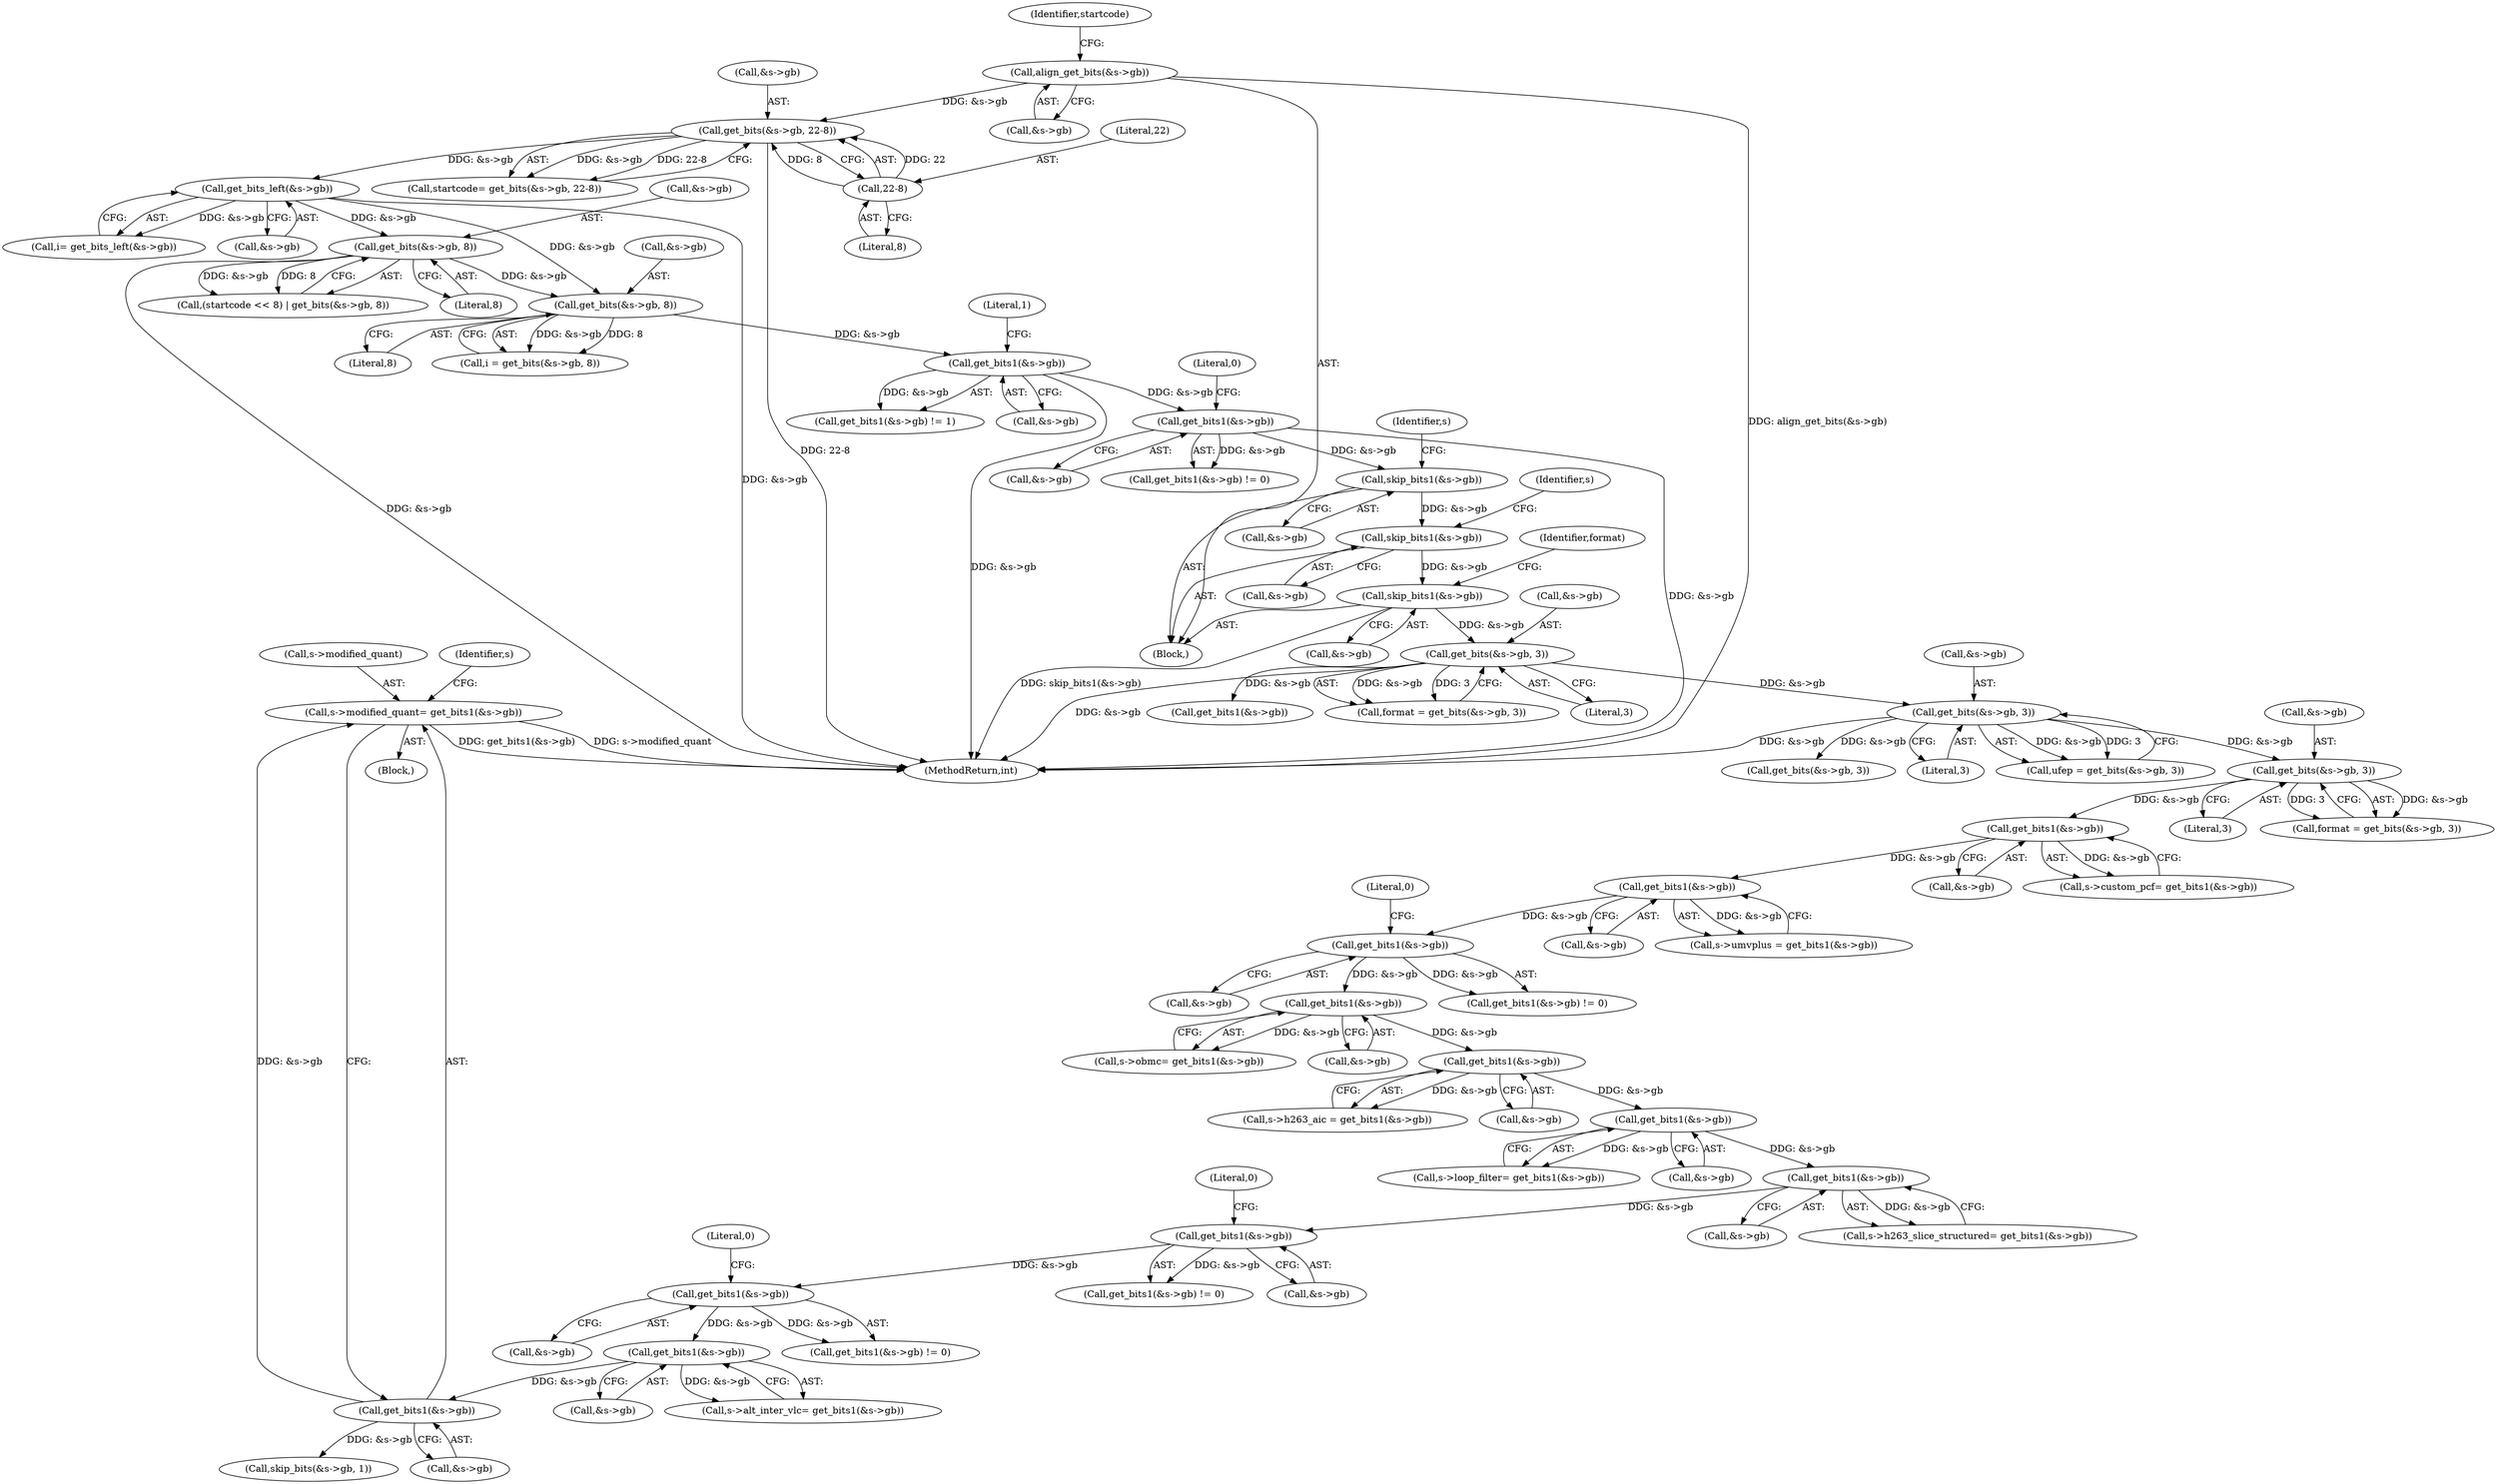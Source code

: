 digraph "0_libav_0a49a62f998747cfa564d98d36a459fe70d3299b@pointer" {
"1000588" [label="(Call,s->modified_quant= get_bits1(&s->gb))"];
"1000592" [label="(Call,get_bits1(&s->gb))"];
"1000583" [label="(Call,get_bits1(&s->gb))"];
"1000566" [label="(Call,get_bits1(&s->gb))"];
"1000551" [label="(Call,get_bits1(&s->gb))"];
"1000544" [label="(Call,get_bits1(&s->gb))"];
"1000520" [label="(Call,get_bits1(&s->gb))"];
"1000511" [label="(Call,get_bits1(&s->gb))"];
"1000502" [label="(Call,get_bits1(&s->gb))"];
"1000485" [label="(Call,get_bits1(&s->gb))"];
"1000478" [label="(Call,get_bits1(&s->gb))"];
"1000469" [label="(Call,get_bits1(&s->gb))"];
"1000453" [label="(Call,get_bits(&s->gb, 3))"];
"1000440" [label="(Call,get_bits(&s->gb, 3))"];
"1000292" [label="(Call,get_bits(&s->gb, 3))"];
"1000285" [label="(Call,skip_bits1(&s->gb))"];
"1000280" [label="(Call,skip_bits1(&s->gb))"];
"1000275" [label="(Call,skip_bits1(&s->gb))"];
"1000259" [label="(Call,get_bits1(&s->gb))"];
"1000241" [label="(Call,get_bits1(&s->gb))"];
"1000207" [label="(Call,get_bits(&s->gb, 8))"];
"1000179" [label="(Call,get_bits(&s->gb, 8))"];
"1000160" [label="(Call,get_bits_left(&s->gb))"];
"1000149" [label="(Call,get_bits(&s->gb, 22-8))"];
"1000142" [label="(Call,align_get_bits(&s->gb))"];
"1000154" [label="(Call,22-8)"];
"1000490" [label="(Literal,0)"];
"1000160" [label="(Call,get_bits_left(&s->gb))"];
"1000588" [label="(Call,s->modified_quant= get_bits1(&s->gb))"];
"1000638" [label="(Call,get_bits(&s->gb, 3))"];
"1000156" [label="(Literal,8)"];
"1000606" [label="(Call,skip_bits(&s->gb, 1))"];
"1000184" [label="(Literal,8)"];
"1000550" [label="(Call,get_bits1(&s->gb) != 0)"];
"1000440" [label="(Call,get_bits(&s->gb, 3))"];
"1000479" [label="(Call,&s->gb)"];
"1000551" [label="(Call,get_bits1(&s->gb))"];
"1000212" [label="(Literal,8)"];
"1000566" [label="(Call,get_bits1(&s->gb))"];
"1000242" [label="(Call,&s->gb)"];
"1000507" [label="(Call,s->h263_aic = get_bits1(&s->gb))"];
"1000260" [label="(Call,&s->gb)"];
"1000297" [label="(Literal,3)"];
"1000454" [label="(Call,&s->gb)"];
"1000338" [label="(Call,get_bits1(&s->gb))"];
"1000486" [label="(Call,&s->gb)"];
"1000545" [label="(Call,&s->gb)"];
"1000584" [label="(Call,&s->gb)"];
"1000154" [label="(Call,22-8)"];
"1000556" [label="(Literal,0)"];
"1000281" [label="(Call,&s->gb)"];
"1000288" [label="(Identifier,s)"];
"1000592" [label="(Call,get_bits1(&s->gb))"];
"1000258" [label="(Call,get_bits1(&s->gb) != 0)"];
"1000478" [label="(Call,get_bits1(&s->gb))"];
"1000147" [label="(Call,startcode= get_bits(&s->gb, 22-8))"];
"1000589" [label="(Call,s->modified_quant)"];
"1000516" [label="(Call,s->loop_filter= get_bits1(&s->gb))"];
"1000450" [label="(Block,)"];
"1000241" [label="(Call,get_bits1(&s->gb))"];
"1000474" [label="(Call,s->umvplus = get_bits1(&s->gb))"];
"1000552" [label="(Call,&s->gb)"];
"1000175" [label="(Call,(startcode << 8) | get_bits(&s->gb, 8))"];
"1000292" [label="(Call,get_bits(&s->gb, 3))"];
"1000275" [label="(Call,skip_bits1(&s->gb))"];
"1000544" [label="(Call,get_bits1(&s->gb))"];
"1000161" [label="(Call,&s->gb)"];
"1000485" [label="(Call,get_bits1(&s->gb))"];
"1000143" [label="(Call,&s->gb)"];
"1000521" [label="(Call,&s->gb)"];
"1000286" [label="(Call,&s->gb)"];
"1000520" [label="(Call,get_bits1(&s->gb))"];
"1000498" [label="(Call,s->obmc= get_bits1(&s->gb))"];
"1000511" [label="(Call,get_bits1(&s->gb))"];
"1000470" [label="(Call,&s->gb)"];
"1000259" [label="(Call,get_bits1(&s->gb))"];
"1000240" [label="(Call,get_bits1(&s->gb) != 1)"];
"1000280" [label="(Call,skip_bits1(&s->gb))"];
"1000290" [label="(Call,format = get_bits(&s->gb, 3))"];
"1000502" [label="(Call,get_bits1(&s->gb))"];
"1000150" [label="(Call,&s->gb)"];
"1000458" [label="(Literal,3)"];
"1000283" [label="(Identifier,s)"];
"1000451" [label="(Call,format = get_bits(&s->gb, 3))"];
"1000438" [label="(Call,ufep = get_bits(&s->gb, 3))"];
"1000512" [label="(Call,&s->gb)"];
"1000579" [label="(Call,s->alt_inter_vlc= get_bits1(&s->gb))"];
"1000453" [label="(Call,get_bits(&s->gb, 3))"];
"1000583" [label="(Call,get_bits1(&s->gb))"];
"1000148" [label="(Identifier,startcode)"];
"1000469" [label="(Call,get_bits1(&s->gb))"];
"1000540" [label="(Call,s->h263_slice_structured= get_bits1(&s->gb))"];
"1000179" [label="(Call,get_bits(&s->gb, 8))"];
"1000593" [label="(Call,&s->gb)"];
"1000445" [label="(Literal,3)"];
"1000246" [label="(Literal,1)"];
"1000142" [label="(Call,align_get_bits(&s->gb))"];
"1000205" [label="(Call,i = get_bits(&s->gb, 8))"];
"1000285" [label="(Call,skip_bits1(&s->gb))"];
"1000207" [label="(Call,get_bits(&s->gb, 8))"];
"1000465" [label="(Call,s->custom_pcf= get_bits1(&s->gb))"];
"1000149" [label="(Call,get_bits(&s->gb, 22-8))"];
"1000291" [label="(Identifier,format)"];
"1000599" [label="(Identifier,s)"];
"1000567" [label="(Call,&s->gb)"];
"1000208" [label="(Call,&s->gb)"];
"1000180" [label="(Call,&s->gb)"];
"1000276" [label="(Call,&s->gb)"];
"1000571" [label="(Literal,0)"];
"1000441" [label="(Call,&s->gb)"];
"1000264" [label="(Literal,0)"];
"1001092" [label="(MethodReturn,int)"];
"1000136" [label="(Block,)"];
"1000565" [label="(Call,get_bits1(&s->gb) != 0)"];
"1000293" [label="(Call,&s->gb)"];
"1000503" [label="(Call,&s->gb)"];
"1000484" [label="(Call,get_bits1(&s->gb) != 0)"];
"1000155" [label="(Literal,22)"];
"1000158" [label="(Call,i= get_bits_left(&s->gb))"];
"1000588" -> "1000450"  [label="AST: "];
"1000588" -> "1000592"  [label="CFG: "];
"1000589" -> "1000588"  [label="AST: "];
"1000592" -> "1000588"  [label="AST: "];
"1000599" -> "1000588"  [label="CFG: "];
"1000588" -> "1001092"  [label="DDG: s->modified_quant"];
"1000588" -> "1001092"  [label="DDG: get_bits1(&s->gb)"];
"1000592" -> "1000588"  [label="DDG: &s->gb"];
"1000592" -> "1000593"  [label="CFG: "];
"1000593" -> "1000592"  [label="AST: "];
"1000583" -> "1000592"  [label="DDG: &s->gb"];
"1000592" -> "1000606"  [label="DDG: &s->gb"];
"1000583" -> "1000579"  [label="AST: "];
"1000583" -> "1000584"  [label="CFG: "];
"1000584" -> "1000583"  [label="AST: "];
"1000579" -> "1000583"  [label="CFG: "];
"1000583" -> "1000579"  [label="DDG: &s->gb"];
"1000566" -> "1000583"  [label="DDG: &s->gb"];
"1000566" -> "1000565"  [label="AST: "];
"1000566" -> "1000567"  [label="CFG: "];
"1000567" -> "1000566"  [label="AST: "];
"1000571" -> "1000566"  [label="CFG: "];
"1000566" -> "1000565"  [label="DDG: &s->gb"];
"1000551" -> "1000566"  [label="DDG: &s->gb"];
"1000551" -> "1000550"  [label="AST: "];
"1000551" -> "1000552"  [label="CFG: "];
"1000552" -> "1000551"  [label="AST: "];
"1000556" -> "1000551"  [label="CFG: "];
"1000551" -> "1000550"  [label="DDG: &s->gb"];
"1000544" -> "1000551"  [label="DDG: &s->gb"];
"1000544" -> "1000540"  [label="AST: "];
"1000544" -> "1000545"  [label="CFG: "];
"1000545" -> "1000544"  [label="AST: "];
"1000540" -> "1000544"  [label="CFG: "];
"1000544" -> "1000540"  [label="DDG: &s->gb"];
"1000520" -> "1000544"  [label="DDG: &s->gb"];
"1000520" -> "1000516"  [label="AST: "];
"1000520" -> "1000521"  [label="CFG: "];
"1000521" -> "1000520"  [label="AST: "];
"1000516" -> "1000520"  [label="CFG: "];
"1000520" -> "1000516"  [label="DDG: &s->gb"];
"1000511" -> "1000520"  [label="DDG: &s->gb"];
"1000511" -> "1000507"  [label="AST: "];
"1000511" -> "1000512"  [label="CFG: "];
"1000512" -> "1000511"  [label="AST: "];
"1000507" -> "1000511"  [label="CFG: "];
"1000511" -> "1000507"  [label="DDG: &s->gb"];
"1000502" -> "1000511"  [label="DDG: &s->gb"];
"1000502" -> "1000498"  [label="AST: "];
"1000502" -> "1000503"  [label="CFG: "];
"1000503" -> "1000502"  [label="AST: "];
"1000498" -> "1000502"  [label="CFG: "];
"1000502" -> "1000498"  [label="DDG: &s->gb"];
"1000485" -> "1000502"  [label="DDG: &s->gb"];
"1000485" -> "1000484"  [label="AST: "];
"1000485" -> "1000486"  [label="CFG: "];
"1000486" -> "1000485"  [label="AST: "];
"1000490" -> "1000485"  [label="CFG: "];
"1000485" -> "1000484"  [label="DDG: &s->gb"];
"1000478" -> "1000485"  [label="DDG: &s->gb"];
"1000478" -> "1000474"  [label="AST: "];
"1000478" -> "1000479"  [label="CFG: "];
"1000479" -> "1000478"  [label="AST: "];
"1000474" -> "1000478"  [label="CFG: "];
"1000478" -> "1000474"  [label="DDG: &s->gb"];
"1000469" -> "1000478"  [label="DDG: &s->gb"];
"1000469" -> "1000465"  [label="AST: "];
"1000469" -> "1000470"  [label="CFG: "];
"1000470" -> "1000469"  [label="AST: "];
"1000465" -> "1000469"  [label="CFG: "];
"1000469" -> "1000465"  [label="DDG: &s->gb"];
"1000453" -> "1000469"  [label="DDG: &s->gb"];
"1000453" -> "1000451"  [label="AST: "];
"1000453" -> "1000458"  [label="CFG: "];
"1000454" -> "1000453"  [label="AST: "];
"1000458" -> "1000453"  [label="AST: "];
"1000451" -> "1000453"  [label="CFG: "];
"1000453" -> "1000451"  [label="DDG: &s->gb"];
"1000453" -> "1000451"  [label="DDG: 3"];
"1000440" -> "1000453"  [label="DDG: &s->gb"];
"1000440" -> "1000438"  [label="AST: "];
"1000440" -> "1000445"  [label="CFG: "];
"1000441" -> "1000440"  [label="AST: "];
"1000445" -> "1000440"  [label="AST: "];
"1000438" -> "1000440"  [label="CFG: "];
"1000440" -> "1001092"  [label="DDG: &s->gb"];
"1000440" -> "1000438"  [label="DDG: &s->gb"];
"1000440" -> "1000438"  [label="DDG: 3"];
"1000292" -> "1000440"  [label="DDG: &s->gb"];
"1000440" -> "1000638"  [label="DDG: &s->gb"];
"1000292" -> "1000290"  [label="AST: "];
"1000292" -> "1000297"  [label="CFG: "];
"1000293" -> "1000292"  [label="AST: "];
"1000297" -> "1000292"  [label="AST: "];
"1000290" -> "1000292"  [label="CFG: "];
"1000292" -> "1001092"  [label="DDG: &s->gb"];
"1000292" -> "1000290"  [label="DDG: &s->gb"];
"1000292" -> "1000290"  [label="DDG: 3"];
"1000285" -> "1000292"  [label="DDG: &s->gb"];
"1000292" -> "1000338"  [label="DDG: &s->gb"];
"1000285" -> "1000136"  [label="AST: "];
"1000285" -> "1000286"  [label="CFG: "];
"1000286" -> "1000285"  [label="AST: "];
"1000291" -> "1000285"  [label="CFG: "];
"1000285" -> "1001092"  [label="DDG: skip_bits1(&s->gb)"];
"1000280" -> "1000285"  [label="DDG: &s->gb"];
"1000280" -> "1000136"  [label="AST: "];
"1000280" -> "1000281"  [label="CFG: "];
"1000281" -> "1000280"  [label="AST: "];
"1000288" -> "1000280"  [label="CFG: "];
"1000275" -> "1000280"  [label="DDG: &s->gb"];
"1000275" -> "1000136"  [label="AST: "];
"1000275" -> "1000276"  [label="CFG: "];
"1000276" -> "1000275"  [label="AST: "];
"1000283" -> "1000275"  [label="CFG: "];
"1000259" -> "1000275"  [label="DDG: &s->gb"];
"1000259" -> "1000258"  [label="AST: "];
"1000259" -> "1000260"  [label="CFG: "];
"1000260" -> "1000259"  [label="AST: "];
"1000264" -> "1000259"  [label="CFG: "];
"1000259" -> "1001092"  [label="DDG: &s->gb"];
"1000259" -> "1000258"  [label="DDG: &s->gb"];
"1000241" -> "1000259"  [label="DDG: &s->gb"];
"1000241" -> "1000240"  [label="AST: "];
"1000241" -> "1000242"  [label="CFG: "];
"1000242" -> "1000241"  [label="AST: "];
"1000246" -> "1000241"  [label="CFG: "];
"1000241" -> "1001092"  [label="DDG: &s->gb"];
"1000241" -> "1000240"  [label="DDG: &s->gb"];
"1000207" -> "1000241"  [label="DDG: &s->gb"];
"1000207" -> "1000205"  [label="AST: "];
"1000207" -> "1000212"  [label="CFG: "];
"1000208" -> "1000207"  [label="AST: "];
"1000212" -> "1000207"  [label="AST: "];
"1000205" -> "1000207"  [label="CFG: "];
"1000207" -> "1000205"  [label="DDG: &s->gb"];
"1000207" -> "1000205"  [label="DDG: 8"];
"1000179" -> "1000207"  [label="DDG: &s->gb"];
"1000160" -> "1000207"  [label="DDG: &s->gb"];
"1000179" -> "1000175"  [label="AST: "];
"1000179" -> "1000184"  [label="CFG: "];
"1000180" -> "1000179"  [label="AST: "];
"1000184" -> "1000179"  [label="AST: "];
"1000175" -> "1000179"  [label="CFG: "];
"1000179" -> "1001092"  [label="DDG: &s->gb"];
"1000179" -> "1000175"  [label="DDG: &s->gb"];
"1000179" -> "1000175"  [label="DDG: 8"];
"1000160" -> "1000179"  [label="DDG: &s->gb"];
"1000160" -> "1000158"  [label="AST: "];
"1000160" -> "1000161"  [label="CFG: "];
"1000161" -> "1000160"  [label="AST: "];
"1000158" -> "1000160"  [label="CFG: "];
"1000160" -> "1001092"  [label="DDG: &s->gb"];
"1000160" -> "1000158"  [label="DDG: &s->gb"];
"1000149" -> "1000160"  [label="DDG: &s->gb"];
"1000149" -> "1000147"  [label="AST: "];
"1000149" -> "1000154"  [label="CFG: "];
"1000150" -> "1000149"  [label="AST: "];
"1000154" -> "1000149"  [label="AST: "];
"1000147" -> "1000149"  [label="CFG: "];
"1000149" -> "1001092"  [label="DDG: 22-8"];
"1000149" -> "1000147"  [label="DDG: &s->gb"];
"1000149" -> "1000147"  [label="DDG: 22-8"];
"1000142" -> "1000149"  [label="DDG: &s->gb"];
"1000154" -> "1000149"  [label="DDG: 22"];
"1000154" -> "1000149"  [label="DDG: 8"];
"1000142" -> "1000136"  [label="AST: "];
"1000142" -> "1000143"  [label="CFG: "];
"1000143" -> "1000142"  [label="AST: "];
"1000148" -> "1000142"  [label="CFG: "];
"1000142" -> "1001092"  [label="DDG: align_get_bits(&s->gb)"];
"1000154" -> "1000156"  [label="CFG: "];
"1000155" -> "1000154"  [label="AST: "];
"1000156" -> "1000154"  [label="AST: "];
}
